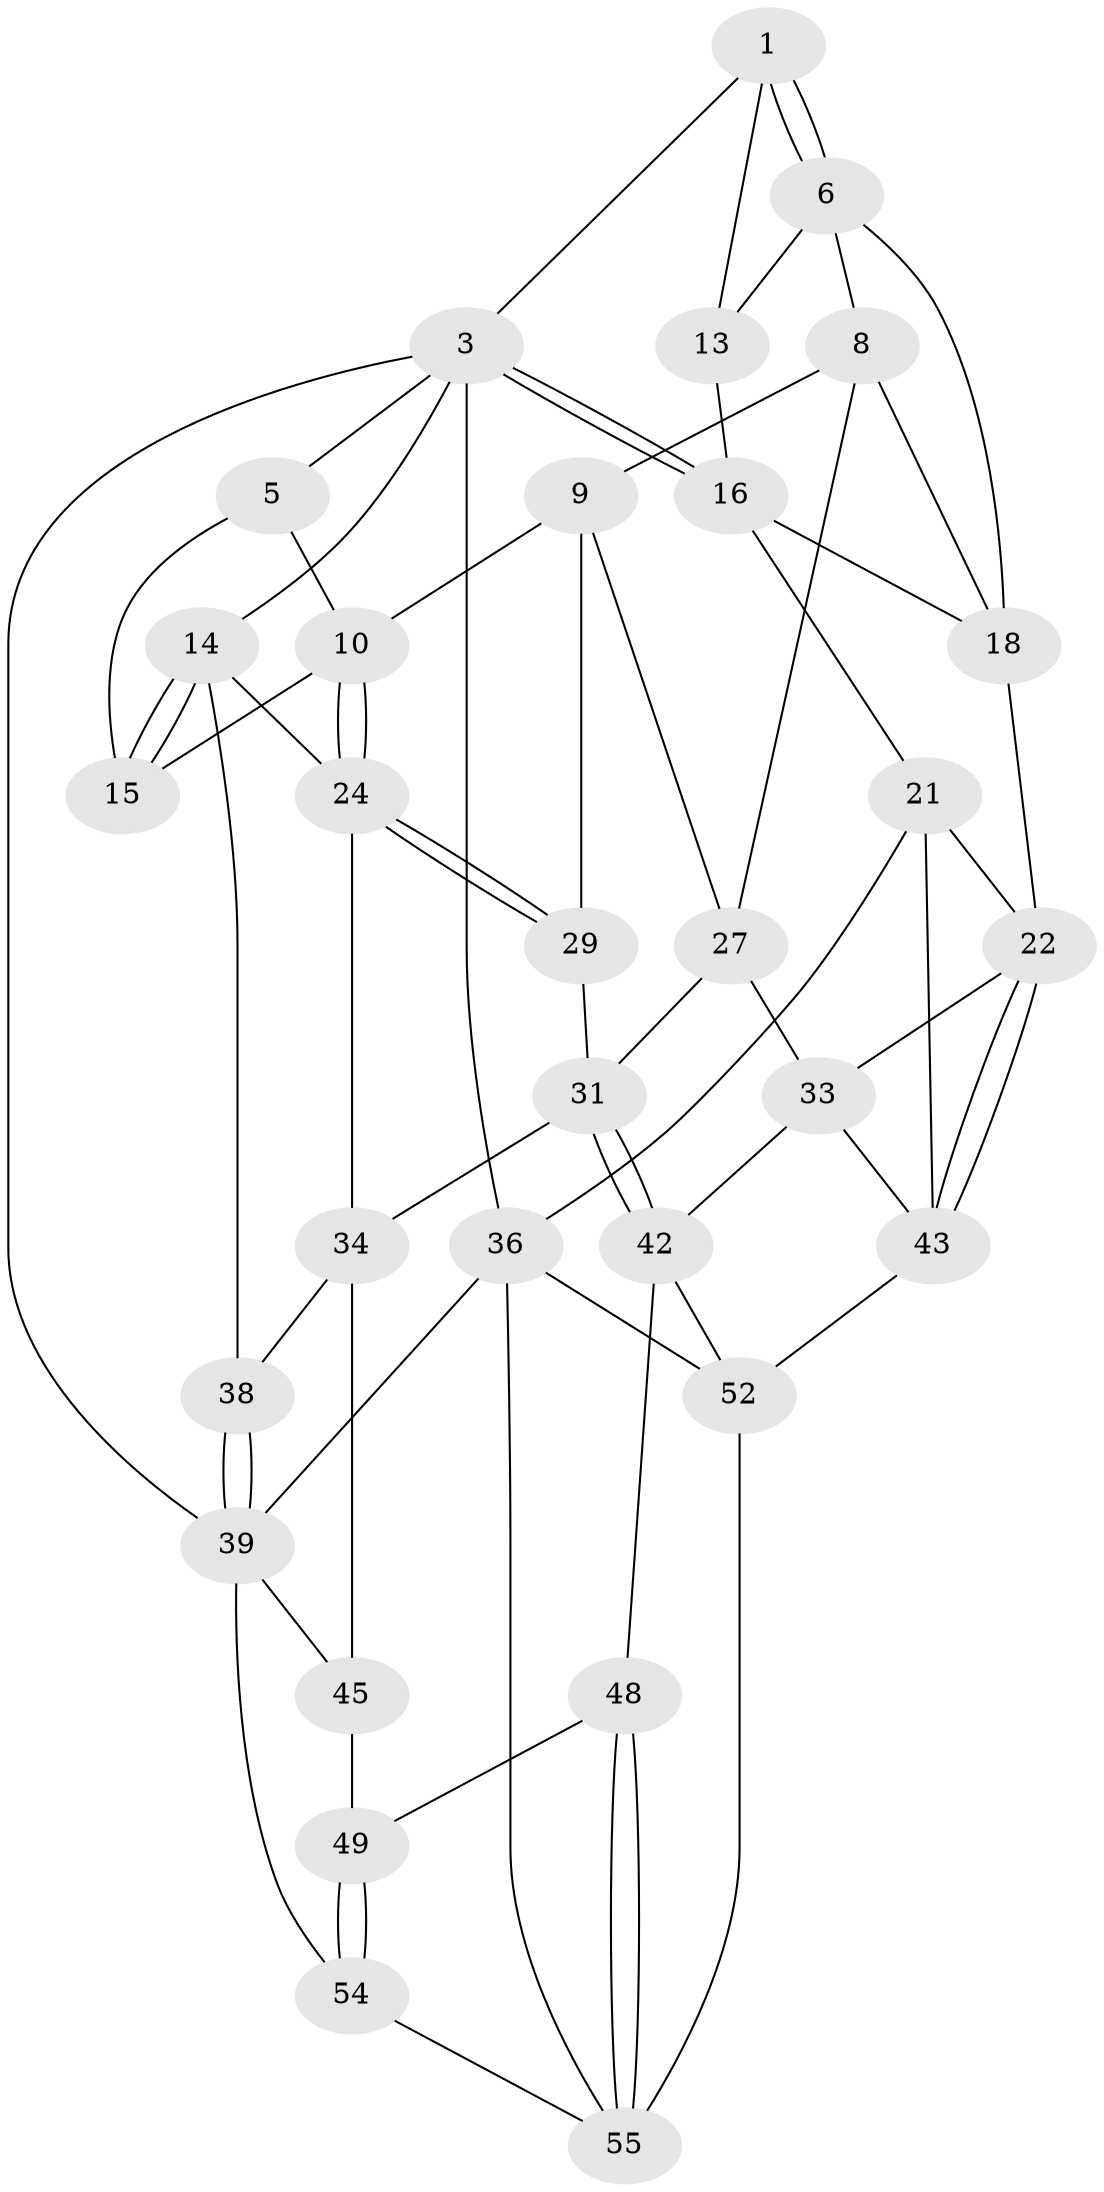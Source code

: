 // original degree distribution, {3: 0.03571428571428571, 4: 0.26785714285714285, 6: 0.23214285714285715, 5: 0.4642857142857143}
// Generated by graph-tools (version 1.1) at 2025/42/03/06/25 10:42:29]
// undirected, 31 vertices, 69 edges
graph export_dot {
graph [start="1"]
  node [color=gray90,style=filled];
  1 [pos="+0.46031081583762146+0",super="+2"];
  3 [pos="+1+0",super="+4"];
  5 [pos="+0.36566532616505176+0",super="+12"];
  6 [pos="+0.5398749803102766+0.03391117789173406",super="+7"];
  8 [pos="+0.5172057611519276+0.1876525386043337",super="+20"];
  9 [pos="+0.311627857295886+0.26299141115658126",super="+28"];
  10 [pos="+0.22401410171813604+0.22356902068711346",super="+11"];
  13 [pos="+0.8079411458413955+0.11528110678240074"];
  14 [pos="+0+0.053286545991385166",super="+26"];
  15 [pos="+0+0.09723197321809963"];
  16 [pos="+1+0.29145531020996485",super="+17"];
  18 [pos="+0.7310847972328539+0.23847848409541803",super="+19"];
  21 [pos="+1+0.3030668246074216",super="+37"];
  22 [pos="+0.7284612875876634+0.44110203939570464",super="+23"];
  24 [pos="+0.17129667164309276+0.3078589290165267",super="+25"];
  27 [pos="+0.39669405625084536+0.363042367374034",super="+30"];
  29 [pos="+0.21745348442209417+0.5037506317896324"];
  31 [pos="+0.25995729715485044+0.5608899137899754",super="+32"];
  33 [pos="+0.5199779284998141+0.5135048910127952",super="+41"];
  34 [pos="+0.14199301211124843+0.54814457142251",super="+35"];
  36 [pos="+1+1",super="+51"];
  38 [pos="+0+0.49320696163552713"];
  39 [pos="+0+0.7061627439145176",super="+40"];
  42 [pos="+0.3373704922404667+0.6641948197835595",super="+47"];
  43 [pos="+0.7743174541370093+0.5966211753427618",super="+44"];
  45 [pos="+0.0986715986666305+0.6153171409551274",super="+46"];
  48 [pos="+0.1739764225312106+0.8189687299989957"];
  49 [pos="+0.1587816993449958+0.8262331074670213",super="+50"];
  52 [pos="+0.7511211715706947+1",super="+53"];
  54 [pos="+0.013080086325487073+1"];
  55 [pos="+0.3263803199035352+0.9597025195464687",super="+56"];
  1 -- 6;
  1 -- 6;
  1 -- 3;
  1 -- 13;
  3 -- 16;
  3 -- 16;
  3 -- 36;
  3 -- 5;
  3 -- 14;
  3 -- 39;
  5 -- 10;
  5 -- 15;
  6 -- 13;
  6 -- 8;
  6 -- 18;
  8 -- 9;
  8 -- 18;
  8 -- 27;
  9 -- 10;
  9 -- 27;
  9 -- 29;
  10 -- 24;
  10 -- 24;
  10 -- 15;
  13 -- 16;
  14 -- 15;
  14 -- 15;
  14 -- 24;
  14 -- 38;
  16 -- 21;
  16 -- 18;
  18 -- 22;
  21 -- 22;
  21 -- 43;
  21 -- 36;
  22 -- 43;
  22 -- 43;
  22 -- 33;
  24 -- 29;
  24 -- 29;
  24 -- 34;
  27 -- 33;
  27 -- 31;
  29 -- 31;
  31 -- 42;
  31 -- 42;
  31 -- 34;
  33 -- 42;
  33 -- 43;
  34 -- 45;
  34 -- 38;
  36 -- 52;
  36 -- 55;
  36 -- 39;
  38 -- 39;
  38 -- 39;
  39 -- 54;
  39 -- 45;
  42 -- 48;
  42 -- 52;
  43 -- 52;
  45 -- 49 [weight=2];
  48 -- 49;
  48 -- 55;
  48 -- 55;
  49 -- 54;
  49 -- 54;
  52 -- 55;
  54 -- 55;
}
